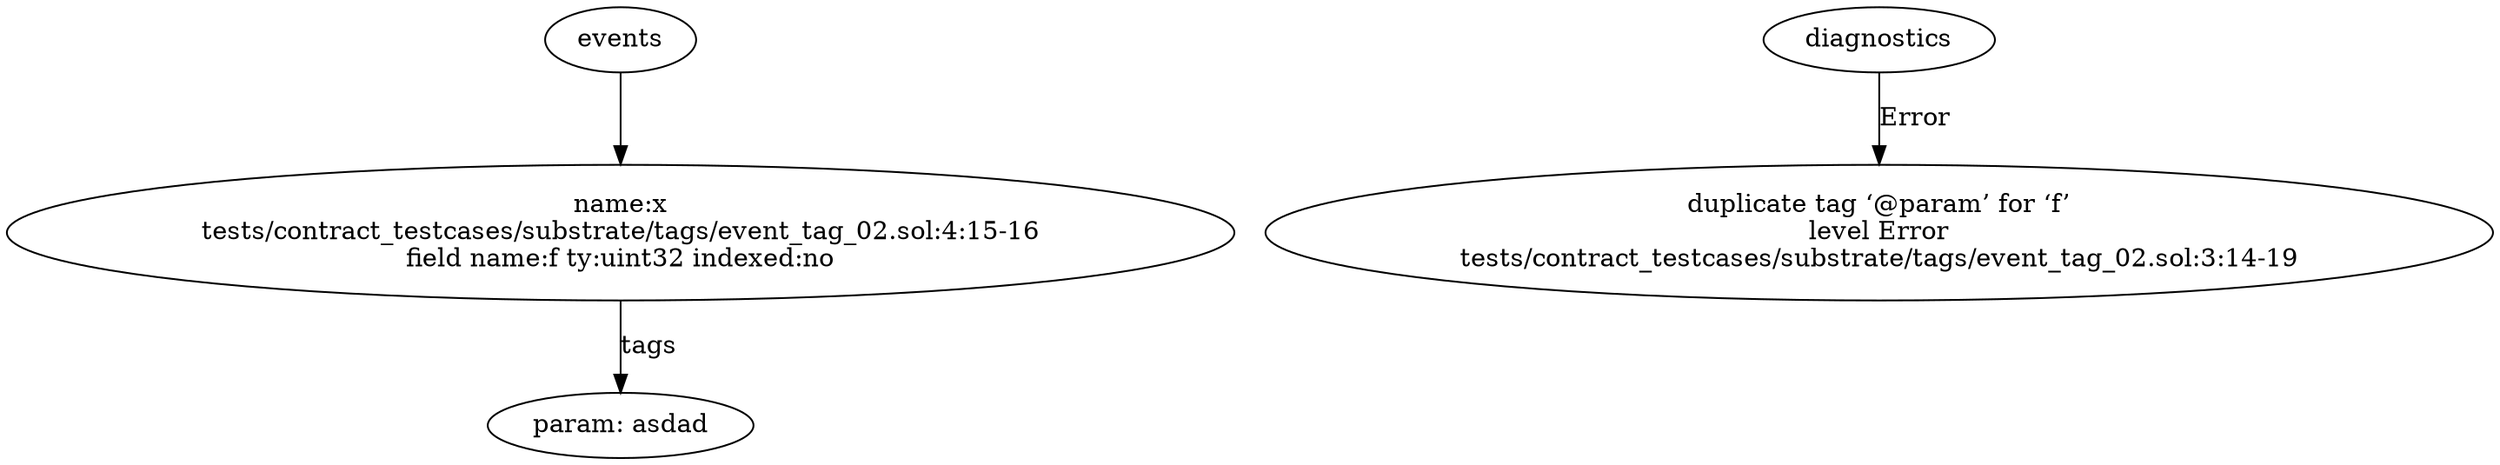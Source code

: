 strict digraph "tests/contract_testcases/substrate/tags/event_tag_02.sol" {
	x [label="name:x\ntests/contract_testcases/substrate/tags/event_tag_02.sol:4:15-16\nfield name:f ty:uint32 indexed:no"]
	tags [label="param: asdad"]
	diagnostic [label="duplicate tag ‘@param’ for ‘f’\nlevel Error\ntests/contract_testcases/substrate/tags/event_tag_02.sol:3:14-19"]
	events -> x
	x -> tags [label="tags"]
	diagnostics -> diagnostic [label="Error"]
}
